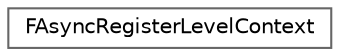 digraph "Graphical Class Hierarchy"
{
 // INTERACTIVE_SVG=YES
 // LATEX_PDF_SIZE
  bgcolor="transparent";
  edge [fontname=Helvetica,fontsize=10,labelfontname=Helvetica,labelfontsize=10];
  node [fontname=Helvetica,fontsize=10,shape=box,height=0.2,width=0.4];
  rankdir="LR";
  Node0 [id="Node000000",label="FAsyncRegisterLevelContext",height=0.2,width=0.4,color="grey40", fillcolor="white", style="filled",URL="$d8/dcb/structFAsyncRegisterLevelContext.html",tooltip=" "];
}
